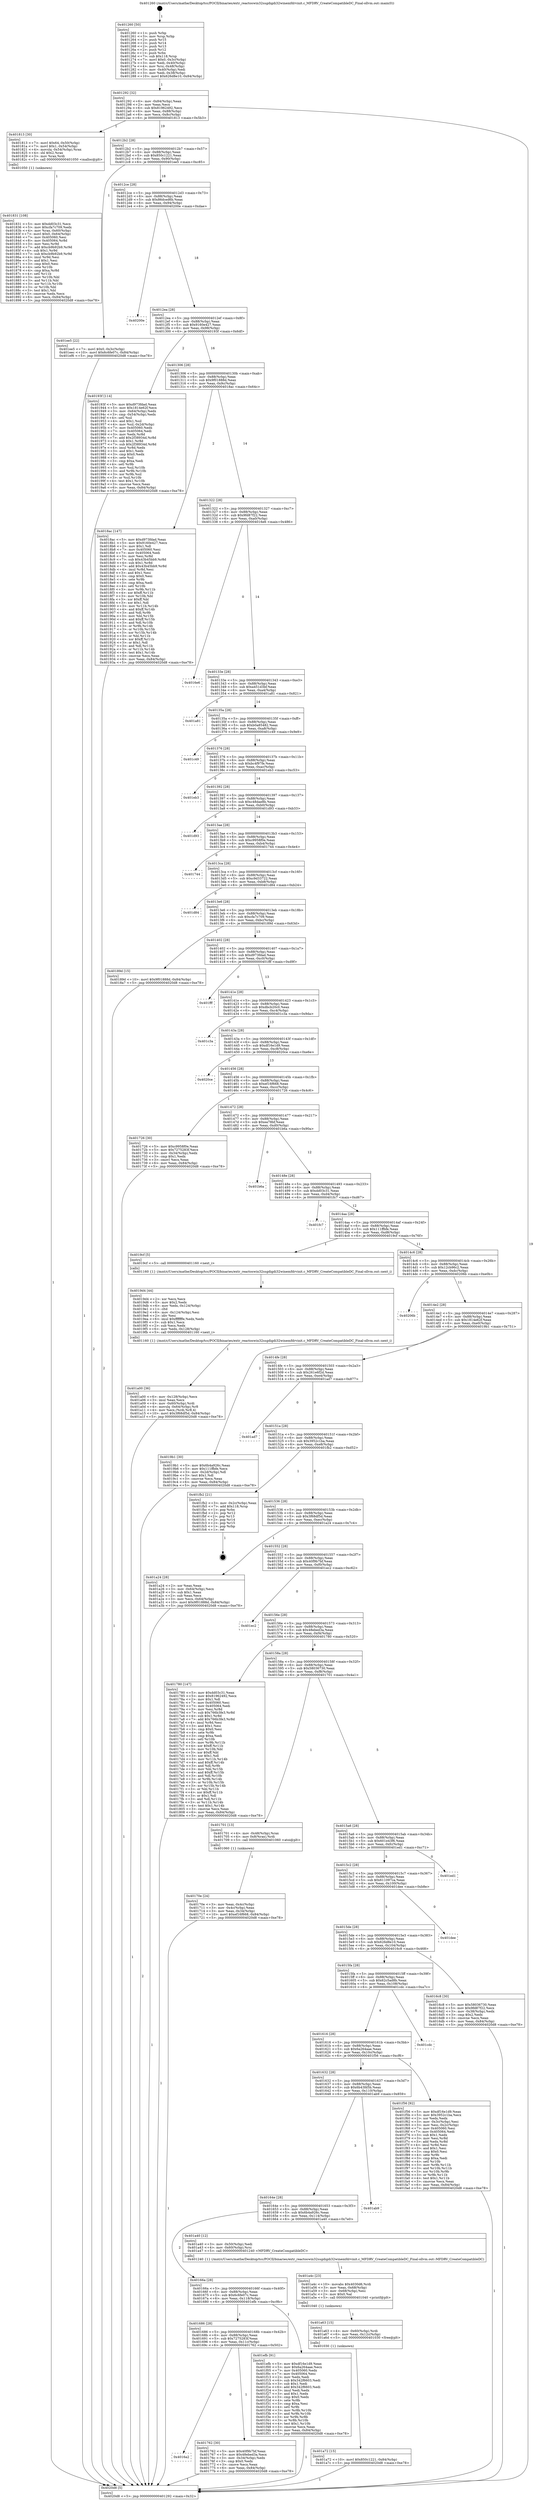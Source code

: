 digraph "0x401260" {
  label = "0x401260 (/mnt/c/Users/mathe/Desktop/tcc/POCII/binaries/extr_reactoswin32ssgdigdi32winemfdrvinit.c_MFDRV_CreateCompatibleDC_Final-ollvm.out::main(0))"
  labelloc = "t"
  node[shape=record]

  Entry [label="",width=0.3,height=0.3,shape=circle,fillcolor=black,style=filled]
  "0x401292" [label="{
     0x401292 [32]\l
     | [instrs]\l
     &nbsp;&nbsp;0x401292 \<+6\>: mov -0x84(%rbp),%eax\l
     &nbsp;&nbsp;0x401298 \<+2\>: mov %eax,%ecx\l
     &nbsp;&nbsp;0x40129a \<+6\>: sub $0x81962492,%ecx\l
     &nbsp;&nbsp;0x4012a0 \<+6\>: mov %eax,-0x88(%rbp)\l
     &nbsp;&nbsp;0x4012a6 \<+6\>: mov %ecx,-0x8c(%rbp)\l
     &nbsp;&nbsp;0x4012ac \<+6\>: je 0000000000401813 \<main+0x5b3\>\l
  }"]
  "0x401813" [label="{
     0x401813 [30]\l
     | [instrs]\l
     &nbsp;&nbsp;0x401813 \<+7\>: movl $0x64,-0x50(%rbp)\l
     &nbsp;&nbsp;0x40181a \<+7\>: movl $0x1,-0x54(%rbp)\l
     &nbsp;&nbsp;0x401821 \<+4\>: movslq -0x54(%rbp),%rax\l
     &nbsp;&nbsp;0x401825 \<+4\>: shl $0x2,%rax\l
     &nbsp;&nbsp;0x401829 \<+3\>: mov %rax,%rdi\l
     &nbsp;&nbsp;0x40182c \<+5\>: call 0000000000401050 \<malloc@plt\>\l
     | [calls]\l
     &nbsp;&nbsp;0x401050 \{1\} (unknown)\l
  }"]
  "0x4012b2" [label="{
     0x4012b2 [28]\l
     | [instrs]\l
     &nbsp;&nbsp;0x4012b2 \<+5\>: jmp 00000000004012b7 \<main+0x57\>\l
     &nbsp;&nbsp;0x4012b7 \<+6\>: mov -0x88(%rbp),%eax\l
     &nbsp;&nbsp;0x4012bd \<+5\>: sub $0x850c1221,%eax\l
     &nbsp;&nbsp;0x4012c2 \<+6\>: mov %eax,-0x90(%rbp)\l
     &nbsp;&nbsp;0x4012c8 \<+6\>: je 0000000000401ee5 \<main+0xc85\>\l
  }"]
  Exit [label="",width=0.3,height=0.3,shape=circle,fillcolor=black,style=filled,peripheries=2]
  "0x401ee5" [label="{
     0x401ee5 [22]\l
     | [instrs]\l
     &nbsp;&nbsp;0x401ee5 \<+7\>: movl $0x0,-0x3c(%rbp)\l
     &nbsp;&nbsp;0x401eec \<+10\>: movl $0x6c6fe07c,-0x84(%rbp)\l
     &nbsp;&nbsp;0x401ef6 \<+5\>: jmp 00000000004020d8 \<main+0xe78\>\l
  }"]
  "0x4012ce" [label="{
     0x4012ce [28]\l
     | [instrs]\l
     &nbsp;&nbsp;0x4012ce \<+5\>: jmp 00000000004012d3 \<main+0x73\>\l
     &nbsp;&nbsp;0x4012d3 \<+6\>: mov -0x88(%rbp),%eax\l
     &nbsp;&nbsp;0x4012d9 \<+5\>: sub $0x86dced6b,%eax\l
     &nbsp;&nbsp;0x4012de \<+6\>: mov %eax,-0x94(%rbp)\l
     &nbsp;&nbsp;0x4012e4 \<+6\>: je 000000000040200e \<main+0xdae\>\l
  }"]
  "0x401a72" [label="{
     0x401a72 [15]\l
     | [instrs]\l
     &nbsp;&nbsp;0x401a72 \<+10\>: movl $0x850c1221,-0x84(%rbp)\l
     &nbsp;&nbsp;0x401a7c \<+5\>: jmp 00000000004020d8 \<main+0xe78\>\l
  }"]
  "0x40200e" [label="{
     0x40200e\l
  }", style=dashed]
  "0x4012ea" [label="{
     0x4012ea [28]\l
     | [instrs]\l
     &nbsp;&nbsp;0x4012ea \<+5\>: jmp 00000000004012ef \<main+0x8f\>\l
     &nbsp;&nbsp;0x4012ef \<+6\>: mov -0x88(%rbp),%eax\l
     &nbsp;&nbsp;0x4012f5 \<+5\>: sub $0x9160e427,%eax\l
     &nbsp;&nbsp;0x4012fa \<+6\>: mov %eax,-0x98(%rbp)\l
     &nbsp;&nbsp;0x401300 \<+6\>: je 000000000040193f \<main+0x6df\>\l
  }"]
  "0x401a63" [label="{
     0x401a63 [15]\l
     | [instrs]\l
     &nbsp;&nbsp;0x401a63 \<+4\>: mov -0x60(%rbp),%rdi\l
     &nbsp;&nbsp;0x401a67 \<+6\>: mov %eax,-0x12c(%rbp)\l
     &nbsp;&nbsp;0x401a6d \<+5\>: call 0000000000401030 \<free@plt\>\l
     | [calls]\l
     &nbsp;&nbsp;0x401030 \{1\} (unknown)\l
  }"]
  "0x40193f" [label="{
     0x40193f [114]\l
     | [instrs]\l
     &nbsp;&nbsp;0x40193f \<+5\>: mov $0xd973fdad,%eax\l
     &nbsp;&nbsp;0x401944 \<+5\>: mov $0x1814e62f,%ecx\l
     &nbsp;&nbsp;0x401949 \<+3\>: mov -0x64(%rbp),%edx\l
     &nbsp;&nbsp;0x40194c \<+3\>: cmp -0x54(%rbp),%edx\l
     &nbsp;&nbsp;0x40194f \<+4\>: setl %sil\l
     &nbsp;&nbsp;0x401953 \<+4\>: and $0x1,%sil\l
     &nbsp;&nbsp;0x401957 \<+4\>: mov %sil,-0x2d(%rbp)\l
     &nbsp;&nbsp;0x40195b \<+7\>: mov 0x405060,%edx\l
     &nbsp;&nbsp;0x401962 \<+7\>: mov 0x405064,%edi\l
     &nbsp;&nbsp;0x401969 \<+3\>: mov %edx,%r8d\l
     &nbsp;&nbsp;0x40196c \<+7\>: add $0x2f38934d,%r8d\l
     &nbsp;&nbsp;0x401973 \<+4\>: sub $0x1,%r8d\l
     &nbsp;&nbsp;0x401977 \<+7\>: sub $0x2f38934d,%r8d\l
     &nbsp;&nbsp;0x40197e \<+4\>: imul %r8d,%edx\l
     &nbsp;&nbsp;0x401982 \<+3\>: and $0x1,%edx\l
     &nbsp;&nbsp;0x401985 \<+3\>: cmp $0x0,%edx\l
     &nbsp;&nbsp;0x401988 \<+4\>: sete %sil\l
     &nbsp;&nbsp;0x40198c \<+3\>: cmp $0xa,%edi\l
     &nbsp;&nbsp;0x40198f \<+4\>: setl %r9b\l
     &nbsp;&nbsp;0x401993 \<+3\>: mov %sil,%r10b\l
     &nbsp;&nbsp;0x401996 \<+3\>: and %r9b,%r10b\l
     &nbsp;&nbsp;0x401999 \<+3\>: xor %r9b,%sil\l
     &nbsp;&nbsp;0x40199c \<+3\>: or %sil,%r10b\l
     &nbsp;&nbsp;0x40199f \<+4\>: test $0x1,%r10b\l
     &nbsp;&nbsp;0x4019a3 \<+3\>: cmovne %ecx,%eax\l
     &nbsp;&nbsp;0x4019a6 \<+6\>: mov %eax,-0x84(%rbp)\l
     &nbsp;&nbsp;0x4019ac \<+5\>: jmp 00000000004020d8 \<main+0xe78\>\l
  }"]
  "0x401306" [label="{
     0x401306 [28]\l
     | [instrs]\l
     &nbsp;&nbsp;0x401306 \<+5\>: jmp 000000000040130b \<main+0xab\>\l
     &nbsp;&nbsp;0x40130b \<+6\>: mov -0x88(%rbp),%eax\l
     &nbsp;&nbsp;0x401311 \<+5\>: sub $0x9f01888d,%eax\l
     &nbsp;&nbsp;0x401316 \<+6\>: mov %eax,-0x9c(%rbp)\l
     &nbsp;&nbsp;0x40131c \<+6\>: je 00000000004018ac \<main+0x64c\>\l
  }"]
  "0x401a4c" [label="{
     0x401a4c [23]\l
     | [instrs]\l
     &nbsp;&nbsp;0x401a4c \<+10\>: movabs $0x4030d6,%rdi\l
     &nbsp;&nbsp;0x401a56 \<+3\>: mov %eax,-0x68(%rbp)\l
     &nbsp;&nbsp;0x401a59 \<+3\>: mov -0x68(%rbp),%esi\l
     &nbsp;&nbsp;0x401a5c \<+2\>: mov $0x0,%al\l
     &nbsp;&nbsp;0x401a5e \<+5\>: call 0000000000401040 \<printf@plt\>\l
     | [calls]\l
     &nbsp;&nbsp;0x401040 \{1\} (unknown)\l
  }"]
  "0x4018ac" [label="{
     0x4018ac [147]\l
     | [instrs]\l
     &nbsp;&nbsp;0x4018ac \<+5\>: mov $0xd973fdad,%eax\l
     &nbsp;&nbsp;0x4018b1 \<+5\>: mov $0x9160e427,%ecx\l
     &nbsp;&nbsp;0x4018b6 \<+2\>: mov $0x1,%dl\l
     &nbsp;&nbsp;0x4018b8 \<+7\>: mov 0x405060,%esi\l
     &nbsp;&nbsp;0x4018bf \<+7\>: mov 0x405064,%edi\l
     &nbsp;&nbsp;0x4018c6 \<+3\>: mov %esi,%r8d\l
     &nbsp;&nbsp;0x4018c9 \<+7\>: sub $0x43b45bb9,%r8d\l
     &nbsp;&nbsp;0x4018d0 \<+4\>: sub $0x1,%r8d\l
     &nbsp;&nbsp;0x4018d4 \<+7\>: add $0x43b45bb9,%r8d\l
     &nbsp;&nbsp;0x4018db \<+4\>: imul %r8d,%esi\l
     &nbsp;&nbsp;0x4018df \<+3\>: and $0x1,%esi\l
     &nbsp;&nbsp;0x4018e2 \<+3\>: cmp $0x0,%esi\l
     &nbsp;&nbsp;0x4018e5 \<+4\>: sete %r9b\l
     &nbsp;&nbsp;0x4018e9 \<+3\>: cmp $0xa,%edi\l
     &nbsp;&nbsp;0x4018ec \<+4\>: setl %r10b\l
     &nbsp;&nbsp;0x4018f0 \<+3\>: mov %r9b,%r11b\l
     &nbsp;&nbsp;0x4018f3 \<+4\>: xor $0xff,%r11b\l
     &nbsp;&nbsp;0x4018f7 \<+3\>: mov %r10b,%bl\l
     &nbsp;&nbsp;0x4018fa \<+3\>: xor $0xff,%bl\l
     &nbsp;&nbsp;0x4018fd \<+3\>: xor $0x1,%dl\l
     &nbsp;&nbsp;0x401900 \<+3\>: mov %r11b,%r14b\l
     &nbsp;&nbsp;0x401903 \<+4\>: and $0xff,%r14b\l
     &nbsp;&nbsp;0x401907 \<+3\>: and %dl,%r9b\l
     &nbsp;&nbsp;0x40190a \<+3\>: mov %bl,%r15b\l
     &nbsp;&nbsp;0x40190d \<+4\>: and $0xff,%r15b\l
     &nbsp;&nbsp;0x401911 \<+3\>: and %dl,%r10b\l
     &nbsp;&nbsp;0x401914 \<+3\>: or %r9b,%r14b\l
     &nbsp;&nbsp;0x401917 \<+3\>: or %r10b,%r15b\l
     &nbsp;&nbsp;0x40191a \<+3\>: xor %r15b,%r14b\l
     &nbsp;&nbsp;0x40191d \<+3\>: or %bl,%r11b\l
     &nbsp;&nbsp;0x401920 \<+4\>: xor $0xff,%r11b\l
     &nbsp;&nbsp;0x401924 \<+3\>: or $0x1,%dl\l
     &nbsp;&nbsp;0x401927 \<+3\>: and %dl,%r11b\l
     &nbsp;&nbsp;0x40192a \<+3\>: or %r11b,%r14b\l
     &nbsp;&nbsp;0x40192d \<+4\>: test $0x1,%r14b\l
     &nbsp;&nbsp;0x401931 \<+3\>: cmovne %ecx,%eax\l
     &nbsp;&nbsp;0x401934 \<+6\>: mov %eax,-0x84(%rbp)\l
     &nbsp;&nbsp;0x40193a \<+5\>: jmp 00000000004020d8 \<main+0xe78\>\l
  }"]
  "0x401322" [label="{
     0x401322 [28]\l
     | [instrs]\l
     &nbsp;&nbsp;0x401322 \<+5\>: jmp 0000000000401327 \<main+0xc7\>\l
     &nbsp;&nbsp;0x401327 \<+6\>: mov -0x88(%rbp),%eax\l
     &nbsp;&nbsp;0x40132d \<+5\>: sub $0x9fd87f22,%eax\l
     &nbsp;&nbsp;0x401332 \<+6\>: mov %eax,-0xa0(%rbp)\l
     &nbsp;&nbsp;0x401338 \<+6\>: je 00000000004016e6 \<main+0x486\>\l
  }"]
  "0x401a00" [label="{
     0x401a00 [36]\l
     | [instrs]\l
     &nbsp;&nbsp;0x401a00 \<+6\>: mov -0x128(%rbp),%ecx\l
     &nbsp;&nbsp;0x401a06 \<+3\>: imul %eax,%ecx\l
     &nbsp;&nbsp;0x401a09 \<+4\>: mov -0x60(%rbp),%rdi\l
     &nbsp;&nbsp;0x401a0d \<+4\>: movslq -0x64(%rbp),%r8\l
     &nbsp;&nbsp;0x401a11 \<+4\>: mov %ecx,(%rdi,%r8,4)\l
     &nbsp;&nbsp;0x401a15 \<+10\>: movl $0x3f68df5d,-0x84(%rbp)\l
     &nbsp;&nbsp;0x401a1f \<+5\>: jmp 00000000004020d8 \<main+0xe78\>\l
  }"]
  "0x4016e6" [label="{
     0x4016e6\l
  }", style=dashed]
  "0x40133e" [label="{
     0x40133e [28]\l
     | [instrs]\l
     &nbsp;&nbsp;0x40133e \<+5\>: jmp 0000000000401343 \<main+0xe3\>\l
     &nbsp;&nbsp;0x401343 \<+6\>: mov -0x88(%rbp),%eax\l
     &nbsp;&nbsp;0x401349 \<+5\>: sub $0xa451d3bf,%eax\l
     &nbsp;&nbsp;0x40134e \<+6\>: mov %eax,-0xa4(%rbp)\l
     &nbsp;&nbsp;0x401354 \<+6\>: je 0000000000401a81 \<main+0x821\>\l
  }"]
  "0x4019d4" [label="{
     0x4019d4 [44]\l
     | [instrs]\l
     &nbsp;&nbsp;0x4019d4 \<+2\>: xor %ecx,%ecx\l
     &nbsp;&nbsp;0x4019d6 \<+5\>: mov $0x2,%edx\l
     &nbsp;&nbsp;0x4019db \<+6\>: mov %edx,-0x124(%rbp)\l
     &nbsp;&nbsp;0x4019e1 \<+1\>: cltd\l
     &nbsp;&nbsp;0x4019e2 \<+6\>: mov -0x124(%rbp),%esi\l
     &nbsp;&nbsp;0x4019e8 \<+2\>: idiv %esi\l
     &nbsp;&nbsp;0x4019ea \<+6\>: imul $0xfffffffe,%edx,%edx\l
     &nbsp;&nbsp;0x4019f0 \<+3\>: sub $0x1,%ecx\l
     &nbsp;&nbsp;0x4019f3 \<+2\>: sub %ecx,%edx\l
     &nbsp;&nbsp;0x4019f5 \<+6\>: mov %edx,-0x128(%rbp)\l
     &nbsp;&nbsp;0x4019fb \<+5\>: call 0000000000401160 \<next_i\>\l
     | [calls]\l
     &nbsp;&nbsp;0x401160 \{1\} (/mnt/c/Users/mathe/Desktop/tcc/POCII/binaries/extr_reactoswin32ssgdigdi32winemfdrvinit.c_MFDRV_CreateCompatibleDC_Final-ollvm.out::next_i)\l
  }"]
  "0x401a81" [label="{
     0x401a81\l
  }", style=dashed]
  "0x40135a" [label="{
     0x40135a [28]\l
     | [instrs]\l
     &nbsp;&nbsp;0x40135a \<+5\>: jmp 000000000040135f \<main+0xff\>\l
     &nbsp;&nbsp;0x40135f \<+6\>: mov -0x88(%rbp),%eax\l
     &nbsp;&nbsp;0x401365 \<+5\>: sub $0xb0a85482,%eax\l
     &nbsp;&nbsp;0x40136a \<+6\>: mov %eax,-0xa8(%rbp)\l
     &nbsp;&nbsp;0x401370 \<+6\>: je 0000000000401c49 \<main+0x9e9\>\l
  }"]
  "0x401831" [label="{
     0x401831 [108]\l
     | [instrs]\l
     &nbsp;&nbsp;0x401831 \<+5\>: mov $0xdd03c31,%ecx\l
     &nbsp;&nbsp;0x401836 \<+5\>: mov $0xcfa7c709,%edx\l
     &nbsp;&nbsp;0x40183b \<+4\>: mov %rax,-0x60(%rbp)\l
     &nbsp;&nbsp;0x40183f \<+7\>: movl $0x0,-0x64(%rbp)\l
     &nbsp;&nbsp;0x401846 \<+7\>: mov 0x405060,%esi\l
     &nbsp;&nbsp;0x40184d \<+8\>: mov 0x405064,%r8d\l
     &nbsp;&nbsp;0x401855 \<+3\>: mov %esi,%r9d\l
     &nbsp;&nbsp;0x401858 \<+7\>: add $0xcb9b92b9,%r9d\l
     &nbsp;&nbsp;0x40185f \<+4\>: sub $0x1,%r9d\l
     &nbsp;&nbsp;0x401863 \<+7\>: sub $0xcb9b92b9,%r9d\l
     &nbsp;&nbsp;0x40186a \<+4\>: imul %r9d,%esi\l
     &nbsp;&nbsp;0x40186e \<+3\>: and $0x1,%esi\l
     &nbsp;&nbsp;0x401871 \<+3\>: cmp $0x0,%esi\l
     &nbsp;&nbsp;0x401874 \<+4\>: sete %r10b\l
     &nbsp;&nbsp;0x401878 \<+4\>: cmp $0xa,%r8d\l
     &nbsp;&nbsp;0x40187c \<+4\>: setl %r11b\l
     &nbsp;&nbsp;0x401880 \<+3\>: mov %r10b,%bl\l
     &nbsp;&nbsp;0x401883 \<+3\>: and %r11b,%bl\l
     &nbsp;&nbsp;0x401886 \<+3\>: xor %r11b,%r10b\l
     &nbsp;&nbsp;0x401889 \<+3\>: or %r10b,%bl\l
     &nbsp;&nbsp;0x40188c \<+3\>: test $0x1,%bl\l
     &nbsp;&nbsp;0x40188f \<+3\>: cmovne %edx,%ecx\l
     &nbsp;&nbsp;0x401892 \<+6\>: mov %ecx,-0x84(%rbp)\l
     &nbsp;&nbsp;0x401898 \<+5\>: jmp 00000000004020d8 \<main+0xe78\>\l
  }"]
  "0x401c49" [label="{
     0x401c49\l
  }", style=dashed]
  "0x401376" [label="{
     0x401376 [28]\l
     | [instrs]\l
     &nbsp;&nbsp;0x401376 \<+5\>: jmp 000000000040137b \<main+0x11b\>\l
     &nbsp;&nbsp;0x40137b \<+6\>: mov -0x88(%rbp),%eax\l
     &nbsp;&nbsp;0x401381 \<+5\>: sub $0xbc4f97fe,%eax\l
     &nbsp;&nbsp;0x401386 \<+6\>: mov %eax,-0xac(%rbp)\l
     &nbsp;&nbsp;0x40138c \<+6\>: je 0000000000401eb3 \<main+0xc53\>\l
  }"]
  "0x4016a2" [label="{
     0x4016a2\l
  }", style=dashed]
  "0x401eb3" [label="{
     0x401eb3\l
  }", style=dashed]
  "0x401392" [label="{
     0x401392 [28]\l
     | [instrs]\l
     &nbsp;&nbsp;0x401392 \<+5\>: jmp 0000000000401397 \<main+0x137\>\l
     &nbsp;&nbsp;0x401397 \<+6\>: mov -0x88(%rbp),%eax\l
     &nbsp;&nbsp;0x40139d \<+5\>: sub $0xc48dae8b,%eax\l
     &nbsp;&nbsp;0x4013a2 \<+6\>: mov %eax,-0xb0(%rbp)\l
     &nbsp;&nbsp;0x4013a8 \<+6\>: je 0000000000401d93 \<main+0xb33\>\l
  }"]
  "0x401762" [label="{
     0x401762 [30]\l
     | [instrs]\l
     &nbsp;&nbsp;0x401762 \<+5\>: mov $0x40f9b7bf,%eax\l
     &nbsp;&nbsp;0x401767 \<+5\>: mov $0x48ebed3a,%ecx\l
     &nbsp;&nbsp;0x40176c \<+3\>: mov -0x34(%rbp),%edx\l
     &nbsp;&nbsp;0x40176f \<+3\>: cmp $0x0,%edx\l
     &nbsp;&nbsp;0x401772 \<+3\>: cmove %ecx,%eax\l
     &nbsp;&nbsp;0x401775 \<+6\>: mov %eax,-0x84(%rbp)\l
     &nbsp;&nbsp;0x40177b \<+5\>: jmp 00000000004020d8 \<main+0xe78\>\l
  }"]
  "0x401d93" [label="{
     0x401d93\l
  }", style=dashed]
  "0x4013ae" [label="{
     0x4013ae [28]\l
     | [instrs]\l
     &nbsp;&nbsp;0x4013ae \<+5\>: jmp 00000000004013b3 \<main+0x153\>\l
     &nbsp;&nbsp;0x4013b3 \<+6\>: mov -0x88(%rbp),%eax\l
     &nbsp;&nbsp;0x4013b9 \<+5\>: sub $0xc9958f0e,%eax\l
     &nbsp;&nbsp;0x4013be \<+6\>: mov %eax,-0xb4(%rbp)\l
     &nbsp;&nbsp;0x4013c4 \<+6\>: je 0000000000401744 \<main+0x4e4\>\l
  }"]
  "0x401686" [label="{
     0x401686 [28]\l
     | [instrs]\l
     &nbsp;&nbsp;0x401686 \<+5\>: jmp 000000000040168b \<main+0x42b\>\l
     &nbsp;&nbsp;0x40168b \<+6\>: mov -0x88(%rbp),%eax\l
     &nbsp;&nbsp;0x401691 \<+5\>: sub $0x7275283f,%eax\l
     &nbsp;&nbsp;0x401696 \<+6\>: mov %eax,-0x11c(%rbp)\l
     &nbsp;&nbsp;0x40169c \<+6\>: je 0000000000401762 \<main+0x502\>\l
  }"]
  "0x401744" [label="{
     0x401744\l
  }", style=dashed]
  "0x4013ca" [label="{
     0x4013ca [28]\l
     | [instrs]\l
     &nbsp;&nbsp;0x4013ca \<+5\>: jmp 00000000004013cf \<main+0x16f\>\l
     &nbsp;&nbsp;0x4013cf \<+6\>: mov -0x88(%rbp),%eax\l
     &nbsp;&nbsp;0x4013d5 \<+5\>: sub $0xc9d33722,%eax\l
     &nbsp;&nbsp;0x4013da \<+6\>: mov %eax,-0xb8(%rbp)\l
     &nbsp;&nbsp;0x4013e0 \<+6\>: je 0000000000401d84 \<main+0xb24\>\l
  }"]
  "0x401efb" [label="{
     0x401efb [91]\l
     | [instrs]\l
     &nbsp;&nbsp;0x401efb \<+5\>: mov $0xdf16e1d9,%eax\l
     &nbsp;&nbsp;0x401f00 \<+5\>: mov $0x6a264aae,%ecx\l
     &nbsp;&nbsp;0x401f05 \<+7\>: mov 0x405060,%edx\l
     &nbsp;&nbsp;0x401f0c \<+7\>: mov 0x405064,%esi\l
     &nbsp;&nbsp;0x401f13 \<+2\>: mov %edx,%edi\l
     &nbsp;&nbsp;0x401f15 \<+6\>: sub $0x342f6603,%edi\l
     &nbsp;&nbsp;0x401f1b \<+3\>: sub $0x1,%edi\l
     &nbsp;&nbsp;0x401f1e \<+6\>: add $0x342f6603,%edi\l
     &nbsp;&nbsp;0x401f24 \<+3\>: imul %edi,%edx\l
     &nbsp;&nbsp;0x401f27 \<+3\>: and $0x1,%edx\l
     &nbsp;&nbsp;0x401f2a \<+3\>: cmp $0x0,%edx\l
     &nbsp;&nbsp;0x401f2d \<+4\>: sete %r8b\l
     &nbsp;&nbsp;0x401f31 \<+3\>: cmp $0xa,%esi\l
     &nbsp;&nbsp;0x401f34 \<+4\>: setl %r9b\l
     &nbsp;&nbsp;0x401f38 \<+3\>: mov %r8b,%r10b\l
     &nbsp;&nbsp;0x401f3b \<+3\>: and %r9b,%r10b\l
     &nbsp;&nbsp;0x401f3e \<+3\>: xor %r9b,%r8b\l
     &nbsp;&nbsp;0x401f41 \<+3\>: or %r8b,%r10b\l
     &nbsp;&nbsp;0x401f44 \<+4\>: test $0x1,%r10b\l
     &nbsp;&nbsp;0x401f48 \<+3\>: cmovne %ecx,%eax\l
     &nbsp;&nbsp;0x401f4b \<+6\>: mov %eax,-0x84(%rbp)\l
     &nbsp;&nbsp;0x401f51 \<+5\>: jmp 00000000004020d8 \<main+0xe78\>\l
  }"]
  "0x401d84" [label="{
     0x401d84\l
  }", style=dashed]
  "0x4013e6" [label="{
     0x4013e6 [28]\l
     | [instrs]\l
     &nbsp;&nbsp;0x4013e6 \<+5\>: jmp 00000000004013eb \<main+0x18b\>\l
     &nbsp;&nbsp;0x4013eb \<+6\>: mov -0x88(%rbp),%eax\l
     &nbsp;&nbsp;0x4013f1 \<+5\>: sub $0xcfa7c709,%eax\l
     &nbsp;&nbsp;0x4013f6 \<+6\>: mov %eax,-0xbc(%rbp)\l
     &nbsp;&nbsp;0x4013fc \<+6\>: je 000000000040189d \<main+0x63d\>\l
  }"]
  "0x40166a" [label="{
     0x40166a [28]\l
     | [instrs]\l
     &nbsp;&nbsp;0x40166a \<+5\>: jmp 000000000040166f \<main+0x40f\>\l
     &nbsp;&nbsp;0x40166f \<+6\>: mov -0x88(%rbp),%eax\l
     &nbsp;&nbsp;0x401675 \<+5\>: sub $0x6c6fe07c,%eax\l
     &nbsp;&nbsp;0x40167a \<+6\>: mov %eax,-0x118(%rbp)\l
     &nbsp;&nbsp;0x401680 \<+6\>: je 0000000000401efb \<main+0xc9b\>\l
  }"]
  "0x40189d" [label="{
     0x40189d [15]\l
     | [instrs]\l
     &nbsp;&nbsp;0x40189d \<+10\>: movl $0x9f01888d,-0x84(%rbp)\l
     &nbsp;&nbsp;0x4018a7 \<+5\>: jmp 00000000004020d8 \<main+0xe78\>\l
  }"]
  "0x401402" [label="{
     0x401402 [28]\l
     | [instrs]\l
     &nbsp;&nbsp;0x401402 \<+5\>: jmp 0000000000401407 \<main+0x1a7\>\l
     &nbsp;&nbsp;0x401407 \<+6\>: mov -0x88(%rbp),%eax\l
     &nbsp;&nbsp;0x40140d \<+5\>: sub $0xd973fdad,%eax\l
     &nbsp;&nbsp;0x401412 \<+6\>: mov %eax,-0xc0(%rbp)\l
     &nbsp;&nbsp;0x401418 \<+6\>: je 0000000000401fff \<main+0xd9f\>\l
  }"]
  "0x401a40" [label="{
     0x401a40 [12]\l
     | [instrs]\l
     &nbsp;&nbsp;0x401a40 \<+3\>: mov -0x50(%rbp),%edi\l
     &nbsp;&nbsp;0x401a43 \<+4\>: mov -0x60(%rbp),%rsi\l
     &nbsp;&nbsp;0x401a47 \<+5\>: call 0000000000401240 \<MFDRV_CreateCompatibleDC\>\l
     | [calls]\l
     &nbsp;&nbsp;0x401240 \{1\} (/mnt/c/Users/mathe/Desktop/tcc/POCII/binaries/extr_reactoswin32ssgdigdi32winemfdrvinit.c_MFDRV_CreateCompatibleDC_Final-ollvm.out::MFDRV_CreateCompatibleDC)\l
  }"]
  "0x401fff" [label="{
     0x401fff\l
  }", style=dashed]
  "0x40141e" [label="{
     0x40141e [28]\l
     | [instrs]\l
     &nbsp;&nbsp;0x40141e \<+5\>: jmp 0000000000401423 \<main+0x1c3\>\l
     &nbsp;&nbsp;0x401423 \<+6\>: mov -0x88(%rbp),%eax\l
     &nbsp;&nbsp;0x401429 \<+5\>: sub $0xdbcb20c0,%eax\l
     &nbsp;&nbsp;0x40142e \<+6\>: mov %eax,-0xc4(%rbp)\l
     &nbsp;&nbsp;0x401434 \<+6\>: je 0000000000401c3a \<main+0x9da\>\l
  }"]
  "0x40164e" [label="{
     0x40164e [28]\l
     | [instrs]\l
     &nbsp;&nbsp;0x40164e \<+5\>: jmp 0000000000401653 \<main+0x3f3\>\l
     &nbsp;&nbsp;0x401653 \<+6\>: mov -0x88(%rbp),%eax\l
     &nbsp;&nbsp;0x401659 \<+5\>: sub $0x6b4a926c,%eax\l
     &nbsp;&nbsp;0x40165e \<+6\>: mov %eax,-0x114(%rbp)\l
     &nbsp;&nbsp;0x401664 \<+6\>: je 0000000000401a40 \<main+0x7e0\>\l
  }"]
  "0x401c3a" [label="{
     0x401c3a\l
  }", style=dashed]
  "0x40143a" [label="{
     0x40143a [28]\l
     | [instrs]\l
     &nbsp;&nbsp;0x40143a \<+5\>: jmp 000000000040143f \<main+0x1df\>\l
     &nbsp;&nbsp;0x40143f \<+6\>: mov -0x88(%rbp),%eax\l
     &nbsp;&nbsp;0x401445 \<+5\>: sub $0xdf16e1d9,%eax\l
     &nbsp;&nbsp;0x40144a \<+6\>: mov %eax,-0xc8(%rbp)\l
     &nbsp;&nbsp;0x401450 \<+6\>: je 00000000004020ce \<main+0xe6e\>\l
  }"]
  "0x401ab9" [label="{
     0x401ab9\l
  }", style=dashed]
  "0x4020ce" [label="{
     0x4020ce\l
  }", style=dashed]
  "0x401456" [label="{
     0x401456 [28]\l
     | [instrs]\l
     &nbsp;&nbsp;0x401456 \<+5\>: jmp 000000000040145b \<main+0x1fb\>\l
     &nbsp;&nbsp;0x40145b \<+6\>: mov -0x88(%rbp),%eax\l
     &nbsp;&nbsp;0x401461 \<+5\>: sub $0xef16f668,%eax\l
     &nbsp;&nbsp;0x401466 \<+6\>: mov %eax,-0xcc(%rbp)\l
     &nbsp;&nbsp;0x40146c \<+6\>: je 0000000000401726 \<main+0x4c6\>\l
  }"]
  "0x401632" [label="{
     0x401632 [28]\l
     | [instrs]\l
     &nbsp;&nbsp;0x401632 \<+5\>: jmp 0000000000401637 \<main+0x3d7\>\l
     &nbsp;&nbsp;0x401637 \<+6\>: mov -0x88(%rbp),%eax\l
     &nbsp;&nbsp;0x40163d \<+5\>: sub $0x6b43fd5b,%eax\l
     &nbsp;&nbsp;0x401642 \<+6\>: mov %eax,-0x110(%rbp)\l
     &nbsp;&nbsp;0x401648 \<+6\>: je 0000000000401ab9 \<main+0x859\>\l
  }"]
  "0x401726" [label="{
     0x401726 [30]\l
     | [instrs]\l
     &nbsp;&nbsp;0x401726 \<+5\>: mov $0xc9958f0e,%eax\l
     &nbsp;&nbsp;0x40172b \<+5\>: mov $0x7275283f,%ecx\l
     &nbsp;&nbsp;0x401730 \<+3\>: mov -0x34(%rbp),%edx\l
     &nbsp;&nbsp;0x401733 \<+3\>: cmp $0x1,%edx\l
     &nbsp;&nbsp;0x401736 \<+3\>: cmovl %ecx,%eax\l
     &nbsp;&nbsp;0x401739 \<+6\>: mov %eax,-0x84(%rbp)\l
     &nbsp;&nbsp;0x40173f \<+5\>: jmp 00000000004020d8 \<main+0xe78\>\l
  }"]
  "0x401472" [label="{
     0x401472 [28]\l
     | [instrs]\l
     &nbsp;&nbsp;0x401472 \<+5\>: jmp 0000000000401477 \<main+0x217\>\l
     &nbsp;&nbsp;0x401477 \<+6\>: mov -0x88(%rbp),%eax\l
     &nbsp;&nbsp;0x40147d \<+5\>: sub $0xea78bf,%eax\l
     &nbsp;&nbsp;0x401482 \<+6\>: mov %eax,-0xd0(%rbp)\l
     &nbsp;&nbsp;0x401488 \<+6\>: je 0000000000401b6a \<main+0x90a\>\l
  }"]
  "0x401f56" [label="{
     0x401f56 [92]\l
     | [instrs]\l
     &nbsp;&nbsp;0x401f56 \<+5\>: mov $0xdf16e1d9,%eax\l
     &nbsp;&nbsp;0x401f5b \<+5\>: mov $0x3952c1ba,%ecx\l
     &nbsp;&nbsp;0x401f60 \<+2\>: xor %edx,%edx\l
     &nbsp;&nbsp;0x401f62 \<+3\>: mov -0x3c(%rbp),%esi\l
     &nbsp;&nbsp;0x401f65 \<+3\>: mov %esi,-0x2c(%rbp)\l
     &nbsp;&nbsp;0x401f68 \<+7\>: mov 0x405060,%esi\l
     &nbsp;&nbsp;0x401f6f \<+7\>: mov 0x405064,%edi\l
     &nbsp;&nbsp;0x401f76 \<+3\>: sub $0x1,%edx\l
     &nbsp;&nbsp;0x401f79 \<+3\>: mov %esi,%r8d\l
     &nbsp;&nbsp;0x401f7c \<+3\>: add %edx,%r8d\l
     &nbsp;&nbsp;0x401f7f \<+4\>: imul %r8d,%esi\l
     &nbsp;&nbsp;0x401f83 \<+3\>: and $0x1,%esi\l
     &nbsp;&nbsp;0x401f86 \<+3\>: cmp $0x0,%esi\l
     &nbsp;&nbsp;0x401f89 \<+4\>: sete %r9b\l
     &nbsp;&nbsp;0x401f8d \<+3\>: cmp $0xa,%edi\l
     &nbsp;&nbsp;0x401f90 \<+4\>: setl %r10b\l
     &nbsp;&nbsp;0x401f94 \<+3\>: mov %r9b,%r11b\l
     &nbsp;&nbsp;0x401f97 \<+3\>: and %r10b,%r11b\l
     &nbsp;&nbsp;0x401f9a \<+3\>: xor %r10b,%r9b\l
     &nbsp;&nbsp;0x401f9d \<+3\>: or %r9b,%r11b\l
     &nbsp;&nbsp;0x401fa0 \<+4\>: test $0x1,%r11b\l
     &nbsp;&nbsp;0x401fa4 \<+3\>: cmovne %ecx,%eax\l
     &nbsp;&nbsp;0x401fa7 \<+6\>: mov %eax,-0x84(%rbp)\l
     &nbsp;&nbsp;0x401fad \<+5\>: jmp 00000000004020d8 \<main+0xe78\>\l
  }"]
  "0x401b6a" [label="{
     0x401b6a\l
  }", style=dashed]
  "0x40148e" [label="{
     0x40148e [28]\l
     | [instrs]\l
     &nbsp;&nbsp;0x40148e \<+5\>: jmp 0000000000401493 \<main+0x233\>\l
     &nbsp;&nbsp;0x401493 \<+6\>: mov -0x88(%rbp),%eax\l
     &nbsp;&nbsp;0x401499 \<+5\>: sub $0xdd03c31,%eax\l
     &nbsp;&nbsp;0x40149e \<+6\>: mov %eax,-0xd4(%rbp)\l
     &nbsp;&nbsp;0x4014a4 \<+6\>: je 0000000000401fc7 \<main+0xd67\>\l
  }"]
  "0x401616" [label="{
     0x401616 [28]\l
     | [instrs]\l
     &nbsp;&nbsp;0x401616 \<+5\>: jmp 000000000040161b \<main+0x3bb\>\l
     &nbsp;&nbsp;0x40161b \<+6\>: mov -0x88(%rbp),%eax\l
     &nbsp;&nbsp;0x401621 \<+5\>: sub $0x6a264aae,%eax\l
     &nbsp;&nbsp;0x401626 \<+6\>: mov %eax,-0x10c(%rbp)\l
     &nbsp;&nbsp;0x40162c \<+6\>: je 0000000000401f56 \<main+0xcf6\>\l
  }"]
  "0x401fc7" [label="{
     0x401fc7\l
  }", style=dashed]
  "0x4014aa" [label="{
     0x4014aa [28]\l
     | [instrs]\l
     &nbsp;&nbsp;0x4014aa \<+5\>: jmp 00000000004014af \<main+0x24f\>\l
     &nbsp;&nbsp;0x4014af \<+6\>: mov -0x88(%rbp),%eax\l
     &nbsp;&nbsp;0x4014b5 \<+5\>: sub $0x111ffbfe,%eax\l
     &nbsp;&nbsp;0x4014ba \<+6\>: mov %eax,-0xd8(%rbp)\l
     &nbsp;&nbsp;0x4014c0 \<+6\>: je 00000000004019cf \<main+0x76f\>\l
  }"]
  "0x401cdc" [label="{
     0x401cdc\l
  }", style=dashed]
  "0x4019cf" [label="{
     0x4019cf [5]\l
     | [instrs]\l
     &nbsp;&nbsp;0x4019cf \<+5\>: call 0000000000401160 \<next_i\>\l
     | [calls]\l
     &nbsp;&nbsp;0x401160 \{1\} (/mnt/c/Users/mathe/Desktop/tcc/POCII/binaries/extr_reactoswin32ssgdigdi32winemfdrvinit.c_MFDRV_CreateCompatibleDC_Final-ollvm.out::next_i)\l
  }"]
  "0x4014c6" [label="{
     0x4014c6 [28]\l
     | [instrs]\l
     &nbsp;&nbsp;0x4014c6 \<+5\>: jmp 00000000004014cb \<main+0x26b\>\l
     &nbsp;&nbsp;0x4014cb \<+6\>: mov -0x88(%rbp),%eax\l
     &nbsp;&nbsp;0x4014d1 \<+5\>: sub $0x12cb96c2,%eax\l
     &nbsp;&nbsp;0x4014d6 \<+6\>: mov %eax,-0xdc(%rbp)\l
     &nbsp;&nbsp;0x4014dc \<+6\>: je 000000000040206b \<main+0xe0b\>\l
  }"]
  "0x40170e" [label="{
     0x40170e [24]\l
     | [instrs]\l
     &nbsp;&nbsp;0x40170e \<+3\>: mov %eax,-0x4c(%rbp)\l
     &nbsp;&nbsp;0x401711 \<+3\>: mov -0x4c(%rbp),%eax\l
     &nbsp;&nbsp;0x401714 \<+3\>: mov %eax,-0x34(%rbp)\l
     &nbsp;&nbsp;0x401717 \<+10\>: movl $0xef16f668,-0x84(%rbp)\l
     &nbsp;&nbsp;0x401721 \<+5\>: jmp 00000000004020d8 \<main+0xe78\>\l
  }"]
  "0x40206b" [label="{
     0x40206b\l
  }", style=dashed]
  "0x4014e2" [label="{
     0x4014e2 [28]\l
     | [instrs]\l
     &nbsp;&nbsp;0x4014e2 \<+5\>: jmp 00000000004014e7 \<main+0x287\>\l
     &nbsp;&nbsp;0x4014e7 \<+6\>: mov -0x88(%rbp),%eax\l
     &nbsp;&nbsp;0x4014ed \<+5\>: sub $0x1814e62f,%eax\l
     &nbsp;&nbsp;0x4014f2 \<+6\>: mov %eax,-0xe0(%rbp)\l
     &nbsp;&nbsp;0x4014f8 \<+6\>: je 00000000004019b1 \<main+0x751\>\l
  }"]
  "0x401260" [label="{
     0x401260 [50]\l
     | [instrs]\l
     &nbsp;&nbsp;0x401260 \<+1\>: push %rbp\l
     &nbsp;&nbsp;0x401261 \<+3\>: mov %rsp,%rbp\l
     &nbsp;&nbsp;0x401264 \<+2\>: push %r15\l
     &nbsp;&nbsp;0x401266 \<+2\>: push %r14\l
     &nbsp;&nbsp;0x401268 \<+2\>: push %r13\l
     &nbsp;&nbsp;0x40126a \<+2\>: push %r12\l
     &nbsp;&nbsp;0x40126c \<+1\>: push %rbx\l
     &nbsp;&nbsp;0x40126d \<+7\>: sub $0x118,%rsp\l
     &nbsp;&nbsp;0x401274 \<+7\>: movl $0x0,-0x3c(%rbp)\l
     &nbsp;&nbsp;0x40127b \<+3\>: mov %edi,-0x40(%rbp)\l
     &nbsp;&nbsp;0x40127e \<+4\>: mov %rsi,-0x48(%rbp)\l
     &nbsp;&nbsp;0x401282 \<+3\>: mov -0x40(%rbp),%edi\l
     &nbsp;&nbsp;0x401285 \<+3\>: mov %edi,-0x38(%rbp)\l
     &nbsp;&nbsp;0x401288 \<+10\>: movl $0x626d8e10,-0x84(%rbp)\l
  }"]
  "0x4019b1" [label="{
     0x4019b1 [30]\l
     | [instrs]\l
     &nbsp;&nbsp;0x4019b1 \<+5\>: mov $0x6b4a926c,%eax\l
     &nbsp;&nbsp;0x4019b6 \<+5\>: mov $0x111ffbfe,%ecx\l
     &nbsp;&nbsp;0x4019bb \<+3\>: mov -0x2d(%rbp),%dl\l
     &nbsp;&nbsp;0x4019be \<+3\>: test $0x1,%dl\l
     &nbsp;&nbsp;0x4019c1 \<+3\>: cmovne %ecx,%eax\l
     &nbsp;&nbsp;0x4019c4 \<+6\>: mov %eax,-0x84(%rbp)\l
     &nbsp;&nbsp;0x4019ca \<+5\>: jmp 00000000004020d8 \<main+0xe78\>\l
  }"]
  "0x4014fe" [label="{
     0x4014fe [28]\l
     | [instrs]\l
     &nbsp;&nbsp;0x4014fe \<+5\>: jmp 0000000000401503 \<main+0x2a3\>\l
     &nbsp;&nbsp;0x401503 \<+6\>: mov -0x88(%rbp),%eax\l
     &nbsp;&nbsp;0x401509 \<+5\>: sub $0x261e6f2d,%eax\l
     &nbsp;&nbsp;0x40150e \<+6\>: mov %eax,-0xe4(%rbp)\l
     &nbsp;&nbsp;0x401514 \<+6\>: je 0000000000401ad7 \<main+0x877\>\l
  }"]
  "0x4020d8" [label="{
     0x4020d8 [5]\l
     | [instrs]\l
     &nbsp;&nbsp;0x4020d8 \<+5\>: jmp 0000000000401292 \<main+0x32\>\l
  }"]
  "0x401ad7" [label="{
     0x401ad7\l
  }", style=dashed]
  "0x40151a" [label="{
     0x40151a [28]\l
     | [instrs]\l
     &nbsp;&nbsp;0x40151a \<+5\>: jmp 000000000040151f \<main+0x2bf\>\l
     &nbsp;&nbsp;0x40151f \<+6\>: mov -0x88(%rbp),%eax\l
     &nbsp;&nbsp;0x401525 \<+5\>: sub $0x3952c1ba,%eax\l
     &nbsp;&nbsp;0x40152a \<+6\>: mov %eax,-0xe8(%rbp)\l
     &nbsp;&nbsp;0x401530 \<+6\>: je 0000000000401fb2 \<main+0xd52\>\l
  }"]
  "0x4015fa" [label="{
     0x4015fa [28]\l
     | [instrs]\l
     &nbsp;&nbsp;0x4015fa \<+5\>: jmp 00000000004015ff \<main+0x39f\>\l
     &nbsp;&nbsp;0x4015ff \<+6\>: mov -0x88(%rbp),%eax\l
     &nbsp;&nbsp;0x401605 \<+5\>: sub $0x62c5ad8b,%eax\l
     &nbsp;&nbsp;0x40160a \<+6\>: mov %eax,-0x108(%rbp)\l
     &nbsp;&nbsp;0x401610 \<+6\>: je 0000000000401cdc \<main+0xa7c\>\l
  }"]
  "0x401fb2" [label="{
     0x401fb2 [21]\l
     | [instrs]\l
     &nbsp;&nbsp;0x401fb2 \<+3\>: mov -0x2c(%rbp),%eax\l
     &nbsp;&nbsp;0x401fb5 \<+7\>: add $0x118,%rsp\l
     &nbsp;&nbsp;0x401fbc \<+1\>: pop %rbx\l
     &nbsp;&nbsp;0x401fbd \<+2\>: pop %r12\l
     &nbsp;&nbsp;0x401fbf \<+2\>: pop %r13\l
     &nbsp;&nbsp;0x401fc1 \<+2\>: pop %r14\l
     &nbsp;&nbsp;0x401fc3 \<+2\>: pop %r15\l
     &nbsp;&nbsp;0x401fc5 \<+1\>: pop %rbp\l
     &nbsp;&nbsp;0x401fc6 \<+1\>: ret\l
  }"]
  "0x401536" [label="{
     0x401536 [28]\l
     | [instrs]\l
     &nbsp;&nbsp;0x401536 \<+5\>: jmp 000000000040153b \<main+0x2db\>\l
     &nbsp;&nbsp;0x40153b \<+6\>: mov -0x88(%rbp),%eax\l
     &nbsp;&nbsp;0x401541 \<+5\>: sub $0x3f68df5d,%eax\l
     &nbsp;&nbsp;0x401546 \<+6\>: mov %eax,-0xec(%rbp)\l
     &nbsp;&nbsp;0x40154c \<+6\>: je 0000000000401a24 \<main+0x7c4\>\l
  }"]
  "0x4016c8" [label="{
     0x4016c8 [30]\l
     | [instrs]\l
     &nbsp;&nbsp;0x4016c8 \<+5\>: mov $0x58036730,%eax\l
     &nbsp;&nbsp;0x4016cd \<+5\>: mov $0x9fd87f22,%ecx\l
     &nbsp;&nbsp;0x4016d2 \<+3\>: mov -0x38(%rbp),%edx\l
     &nbsp;&nbsp;0x4016d5 \<+3\>: cmp $0x2,%edx\l
     &nbsp;&nbsp;0x4016d8 \<+3\>: cmovne %ecx,%eax\l
     &nbsp;&nbsp;0x4016db \<+6\>: mov %eax,-0x84(%rbp)\l
     &nbsp;&nbsp;0x4016e1 \<+5\>: jmp 00000000004020d8 \<main+0xe78\>\l
  }"]
  "0x401a24" [label="{
     0x401a24 [28]\l
     | [instrs]\l
     &nbsp;&nbsp;0x401a24 \<+2\>: xor %eax,%eax\l
     &nbsp;&nbsp;0x401a26 \<+3\>: mov -0x64(%rbp),%ecx\l
     &nbsp;&nbsp;0x401a29 \<+3\>: sub $0x1,%eax\l
     &nbsp;&nbsp;0x401a2c \<+2\>: sub %eax,%ecx\l
     &nbsp;&nbsp;0x401a2e \<+3\>: mov %ecx,-0x64(%rbp)\l
     &nbsp;&nbsp;0x401a31 \<+10\>: movl $0x9f01888d,-0x84(%rbp)\l
     &nbsp;&nbsp;0x401a3b \<+5\>: jmp 00000000004020d8 \<main+0xe78\>\l
  }"]
  "0x401552" [label="{
     0x401552 [28]\l
     | [instrs]\l
     &nbsp;&nbsp;0x401552 \<+5\>: jmp 0000000000401557 \<main+0x2f7\>\l
     &nbsp;&nbsp;0x401557 \<+6\>: mov -0x88(%rbp),%eax\l
     &nbsp;&nbsp;0x40155d \<+5\>: sub $0x40f9b7bf,%eax\l
     &nbsp;&nbsp;0x401562 \<+6\>: mov %eax,-0xf0(%rbp)\l
     &nbsp;&nbsp;0x401568 \<+6\>: je 0000000000401ec2 \<main+0xc62\>\l
  }"]
  "0x4015de" [label="{
     0x4015de [28]\l
     | [instrs]\l
     &nbsp;&nbsp;0x4015de \<+5\>: jmp 00000000004015e3 \<main+0x383\>\l
     &nbsp;&nbsp;0x4015e3 \<+6\>: mov -0x88(%rbp),%eax\l
     &nbsp;&nbsp;0x4015e9 \<+5\>: sub $0x626d8e10,%eax\l
     &nbsp;&nbsp;0x4015ee \<+6\>: mov %eax,-0x104(%rbp)\l
     &nbsp;&nbsp;0x4015f4 \<+6\>: je 00000000004016c8 \<main+0x468\>\l
  }"]
  "0x401ec2" [label="{
     0x401ec2\l
  }", style=dashed]
  "0x40156e" [label="{
     0x40156e [28]\l
     | [instrs]\l
     &nbsp;&nbsp;0x40156e \<+5\>: jmp 0000000000401573 \<main+0x313\>\l
     &nbsp;&nbsp;0x401573 \<+6\>: mov -0x88(%rbp),%eax\l
     &nbsp;&nbsp;0x401579 \<+5\>: sub $0x48ebed3a,%eax\l
     &nbsp;&nbsp;0x40157e \<+6\>: mov %eax,-0xf4(%rbp)\l
     &nbsp;&nbsp;0x401584 \<+6\>: je 0000000000401780 \<main+0x520\>\l
  }"]
  "0x401dee" [label="{
     0x401dee\l
  }", style=dashed]
  "0x401780" [label="{
     0x401780 [147]\l
     | [instrs]\l
     &nbsp;&nbsp;0x401780 \<+5\>: mov $0xdd03c31,%eax\l
     &nbsp;&nbsp;0x401785 \<+5\>: mov $0x81962492,%ecx\l
     &nbsp;&nbsp;0x40178a \<+2\>: mov $0x1,%dl\l
     &nbsp;&nbsp;0x40178c \<+7\>: mov 0x405060,%esi\l
     &nbsp;&nbsp;0x401793 \<+7\>: mov 0x405064,%edi\l
     &nbsp;&nbsp;0x40179a \<+3\>: mov %esi,%r8d\l
     &nbsp;&nbsp;0x40179d \<+7\>: sub $0x766b3fe3,%r8d\l
     &nbsp;&nbsp;0x4017a4 \<+4\>: sub $0x1,%r8d\l
     &nbsp;&nbsp;0x4017a8 \<+7\>: add $0x766b3fe3,%r8d\l
     &nbsp;&nbsp;0x4017af \<+4\>: imul %r8d,%esi\l
     &nbsp;&nbsp;0x4017b3 \<+3\>: and $0x1,%esi\l
     &nbsp;&nbsp;0x4017b6 \<+3\>: cmp $0x0,%esi\l
     &nbsp;&nbsp;0x4017b9 \<+4\>: sete %r9b\l
     &nbsp;&nbsp;0x4017bd \<+3\>: cmp $0xa,%edi\l
     &nbsp;&nbsp;0x4017c0 \<+4\>: setl %r10b\l
     &nbsp;&nbsp;0x4017c4 \<+3\>: mov %r9b,%r11b\l
     &nbsp;&nbsp;0x4017c7 \<+4\>: xor $0xff,%r11b\l
     &nbsp;&nbsp;0x4017cb \<+3\>: mov %r10b,%bl\l
     &nbsp;&nbsp;0x4017ce \<+3\>: xor $0xff,%bl\l
     &nbsp;&nbsp;0x4017d1 \<+3\>: xor $0x1,%dl\l
     &nbsp;&nbsp;0x4017d4 \<+3\>: mov %r11b,%r14b\l
     &nbsp;&nbsp;0x4017d7 \<+4\>: and $0xff,%r14b\l
     &nbsp;&nbsp;0x4017db \<+3\>: and %dl,%r9b\l
     &nbsp;&nbsp;0x4017de \<+3\>: mov %bl,%r15b\l
     &nbsp;&nbsp;0x4017e1 \<+4\>: and $0xff,%r15b\l
     &nbsp;&nbsp;0x4017e5 \<+3\>: and %dl,%r10b\l
     &nbsp;&nbsp;0x4017e8 \<+3\>: or %r9b,%r14b\l
     &nbsp;&nbsp;0x4017eb \<+3\>: or %r10b,%r15b\l
     &nbsp;&nbsp;0x4017ee \<+3\>: xor %r15b,%r14b\l
     &nbsp;&nbsp;0x4017f1 \<+3\>: or %bl,%r11b\l
     &nbsp;&nbsp;0x4017f4 \<+4\>: xor $0xff,%r11b\l
     &nbsp;&nbsp;0x4017f8 \<+3\>: or $0x1,%dl\l
     &nbsp;&nbsp;0x4017fb \<+3\>: and %dl,%r11b\l
     &nbsp;&nbsp;0x4017fe \<+3\>: or %r11b,%r14b\l
     &nbsp;&nbsp;0x401801 \<+4\>: test $0x1,%r14b\l
     &nbsp;&nbsp;0x401805 \<+3\>: cmovne %ecx,%eax\l
     &nbsp;&nbsp;0x401808 \<+6\>: mov %eax,-0x84(%rbp)\l
     &nbsp;&nbsp;0x40180e \<+5\>: jmp 00000000004020d8 \<main+0xe78\>\l
  }"]
  "0x40158a" [label="{
     0x40158a [28]\l
     | [instrs]\l
     &nbsp;&nbsp;0x40158a \<+5\>: jmp 000000000040158f \<main+0x32f\>\l
     &nbsp;&nbsp;0x40158f \<+6\>: mov -0x88(%rbp),%eax\l
     &nbsp;&nbsp;0x401595 \<+5\>: sub $0x58036730,%eax\l
     &nbsp;&nbsp;0x40159a \<+6\>: mov %eax,-0xf8(%rbp)\l
     &nbsp;&nbsp;0x4015a0 \<+6\>: je 0000000000401701 \<main+0x4a1\>\l
  }"]
  "0x4015c2" [label="{
     0x4015c2 [28]\l
     | [instrs]\l
     &nbsp;&nbsp;0x4015c2 \<+5\>: jmp 00000000004015c7 \<main+0x367\>\l
     &nbsp;&nbsp;0x4015c7 \<+6\>: mov -0x88(%rbp),%eax\l
     &nbsp;&nbsp;0x4015cd \<+5\>: sub $0x611097ca,%eax\l
     &nbsp;&nbsp;0x4015d2 \<+6\>: mov %eax,-0x100(%rbp)\l
     &nbsp;&nbsp;0x4015d8 \<+6\>: je 0000000000401dee \<main+0xb8e\>\l
  }"]
  "0x401701" [label="{
     0x401701 [13]\l
     | [instrs]\l
     &nbsp;&nbsp;0x401701 \<+4\>: mov -0x48(%rbp),%rax\l
     &nbsp;&nbsp;0x401705 \<+4\>: mov 0x8(%rax),%rdi\l
     &nbsp;&nbsp;0x401709 \<+5\>: call 0000000000401060 \<atoi@plt\>\l
     | [calls]\l
     &nbsp;&nbsp;0x401060 \{1\} (unknown)\l
  }"]
  "0x4015a6" [label="{
     0x4015a6 [28]\l
     | [instrs]\l
     &nbsp;&nbsp;0x4015a6 \<+5\>: jmp 00000000004015ab \<main+0x34b\>\l
     &nbsp;&nbsp;0x4015ab \<+6\>: mov -0x88(%rbp),%eax\l
     &nbsp;&nbsp;0x4015b1 \<+5\>: sub $0x601e43f6,%eax\l
     &nbsp;&nbsp;0x4015b6 \<+6\>: mov %eax,-0xfc(%rbp)\l
     &nbsp;&nbsp;0x4015bc \<+6\>: je 0000000000401ed1 \<main+0xc71\>\l
  }"]
  "0x401ed1" [label="{
     0x401ed1\l
  }", style=dashed]
  Entry -> "0x401260" [label=" 1"]
  "0x401292" -> "0x401813" [label=" 1"]
  "0x401292" -> "0x4012b2" [label=" 19"]
  "0x401fb2" -> Exit [label=" 1"]
  "0x4012b2" -> "0x401ee5" [label=" 1"]
  "0x4012b2" -> "0x4012ce" [label=" 18"]
  "0x401f56" -> "0x4020d8" [label=" 1"]
  "0x4012ce" -> "0x40200e" [label=" 0"]
  "0x4012ce" -> "0x4012ea" [label=" 18"]
  "0x401efb" -> "0x4020d8" [label=" 1"]
  "0x4012ea" -> "0x40193f" [label=" 2"]
  "0x4012ea" -> "0x401306" [label=" 16"]
  "0x401ee5" -> "0x4020d8" [label=" 1"]
  "0x401306" -> "0x4018ac" [label=" 2"]
  "0x401306" -> "0x401322" [label=" 14"]
  "0x401a72" -> "0x4020d8" [label=" 1"]
  "0x401322" -> "0x4016e6" [label=" 0"]
  "0x401322" -> "0x40133e" [label=" 14"]
  "0x401a63" -> "0x401a72" [label=" 1"]
  "0x40133e" -> "0x401a81" [label=" 0"]
  "0x40133e" -> "0x40135a" [label=" 14"]
  "0x401a4c" -> "0x401a63" [label=" 1"]
  "0x40135a" -> "0x401c49" [label=" 0"]
  "0x40135a" -> "0x401376" [label=" 14"]
  "0x401a40" -> "0x401a4c" [label=" 1"]
  "0x401376" -> "0x401eb3" [label=" 0"]
  "0x401376" -> "0x401392" [label=" 14"]
  "0x401a24" -> "0x4020d8" [label=" 1"]
  "0x401392" -> "0x401d93" [label=" 0"]
  "0x401392" -> "0x4013ae" [label=" 14"]
  "0x401a00" -> "0x4020d8" [label=" 1"]
  "0x4013ae" -> "0x401744" [label=" 0"]
  "0x4013ae" -> "0x4013ca" [label=" 14"]
  "0x4019cf" -> "0x4019d4" [label=" 1"]
  "0x4013ca" -> "0x401d84" [label=" 0"]
  "0x4013ca" -> "0x4013e6" [label=" 14"]
  "0x4019b1" -> "0x4020d8" [label=" 2"]
  "0x4013e6" -> "0x40189d" [label=" 1"]
  "0x4013e6" -> "0x401402" [label=" 13"]
  "0x4018ac" -> "0x4020d8" [label=" 2"]
  "0x401402" -> "0x401fff" [label=" 0"]
  "0x401402" -> "0x40141e" [label=" 13"]
  "0x40189d" -> "0x4020d8" [label=" 1"]
  "0x40141e" -> "0x401c3a" [label=" 0"]
  "0x40141e" -> "0x40143a" [label=" 13"]
  "0x401813" -> "0x401831" [label=" 1"]
  "0x40143a" -> "0x4020ce" [label=" 0"]
  "0x40143a" -> "0x401456" [label=" 13"]
  "0x401780" -> "0x4020d8" [label=" 1"]
  "0x401456" -> "0x401726" [label=" 1"]
  "0x401456" -> "0x401472" [label=" 12"]
  "0x401686" -> "0x4016a2" [label=" 0"]
  "0x401472" -> "0x401b6a" [label=" 0"]
  "0x401472" -> "0x40148e" [label=" 12"]
  "0x401686" -> "0x401762" [label=" 1"]
  "0x40148e" -> "0x401fc7" [label=" 0"]
  "0x40148e" -> "0x4014aa" [label=" 12"]
  "0x40166a" -> "0x401686" [label=" 1"]
  "0x4014aa" -> "0x4019cf" [label=" 1"]
  "0x4014aa" -> "0x4014c6" [label=" 11"]
  "0x40166a" -> "0x401efb" [label=" 1"]
  "0x4014c6" -> "0x40206b" [label=" 0"]
  "0x4014c6" -> "0x4014e2" [label=" 11"]
  "0x40164e" -> "0x40166a" [label=" 2"]
  "0x4014e2" -> "0x4019b1" [label=" 2"]
  "0x4014e2" -> "0x4014fe" [label=" 9"]
  "0x40164e" -> "0x401a40" [label=" 1"]
  "0x4014fe" -> "0x401ad7" [label=" 0"]
  "0x4014fe" -> "0x40151a" [label=" 9"]
  "0x401831" -> "0x4020d8" [label=" 1"]
  "0x40151a" -> "0x401fb2" [label=" 1"]
  "0x40151a" -> "0x401536" [label=" 8"]
  "0x401632" -> "0x40164e" [label=" 3"]
  "0x401536" -> "0x401a24" [label=" 1"]
  "0x401536" -> "0x401552" [label=" 7"]
  "0x401632" -> "0x401ab9" [label=" 0"]
  "0x401552" -> "0x401ec2" [label=" 0"]
  "0x401552" -> "0x40156e" [label=" 7"]
  "0x401616" -> "0x401632" [label=" 3"]
  "0x40156e" -> "0x401780" [label=" 1"]
  "0x40156e" -> "0x40158a" [label=" 6"]
  "0x401616" -> "0x401f56" [label=" 1"]
  "0x40158a" -> "0x401701" [label=" 1"]
  "0x40158a" -> "0x4015a6" [label=" 5"]
  "0x4015fa" -> "0x401616" [label=" 4"]
  "0x4015a6" -> "0x401ed1" [label=" 0"]
  "0x4015a6" -> "0x4015c2" [label=" 5"]
  "0x4019d4" -> "0x401a00" [label=" 1"]
  "0x4015c2" -> "0x401dee" [label=" 0"]
  "0x4015c2" -> "0x4015de" [label=" 5"]
  "0x401762" -> "0x4020d8" [label=" 1"]
  "0x4015de" -> "0x4016c8" [label=" 1"]
  "0x4015de" -> "0x4015fa" [label=" 4"]
  "0x4016c8" -> "0x4020d8" [label=" 1"]
  "0x401260" -> "0x401292" [label=" 1"]
  "0x4020d8" -> "0x401292" [label=" 19"]
  "0x401701" -> "0x40170e" [label=" 1"]
  "0x40170e" -> "0x4020d8" [label=" 1"]
  "0x401726" -> "0x4020d8" [label=" 1"]
  "0x40193f" -> "0x4020d8" [label=" 2"]
  "0x4015fa" -> "0x401cdc" [label=" 0"]
}
